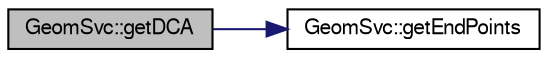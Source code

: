 digraph "GeomSvc::getDCA"
{
  bgcolor="transparent";
  edge [fontname="FreeSans",fontsize="10",labelfontname="FreeSans",labelfontsize="10"];
  node [fontname="FreeSans",fontsize="10",shape=record];
  rankdir="LR";
  Node1 [label="GeomSvc::getDCA",height=0.2,width=0.4,color="black", fillcolor="grey75", style="filled" fontcolor="black"];
  Node1 -> Node2 [color="midnightblue",fontsize="10",style="solid",fontname="FreeSans"];
  Node2 [label="GeomSvc::getEndPoints",height=0.2,width=0.4,color="black",URL="$d0/da0/classGeomSvc.html#a631d2a6b362ac1c735920cb16f056945"];
}
